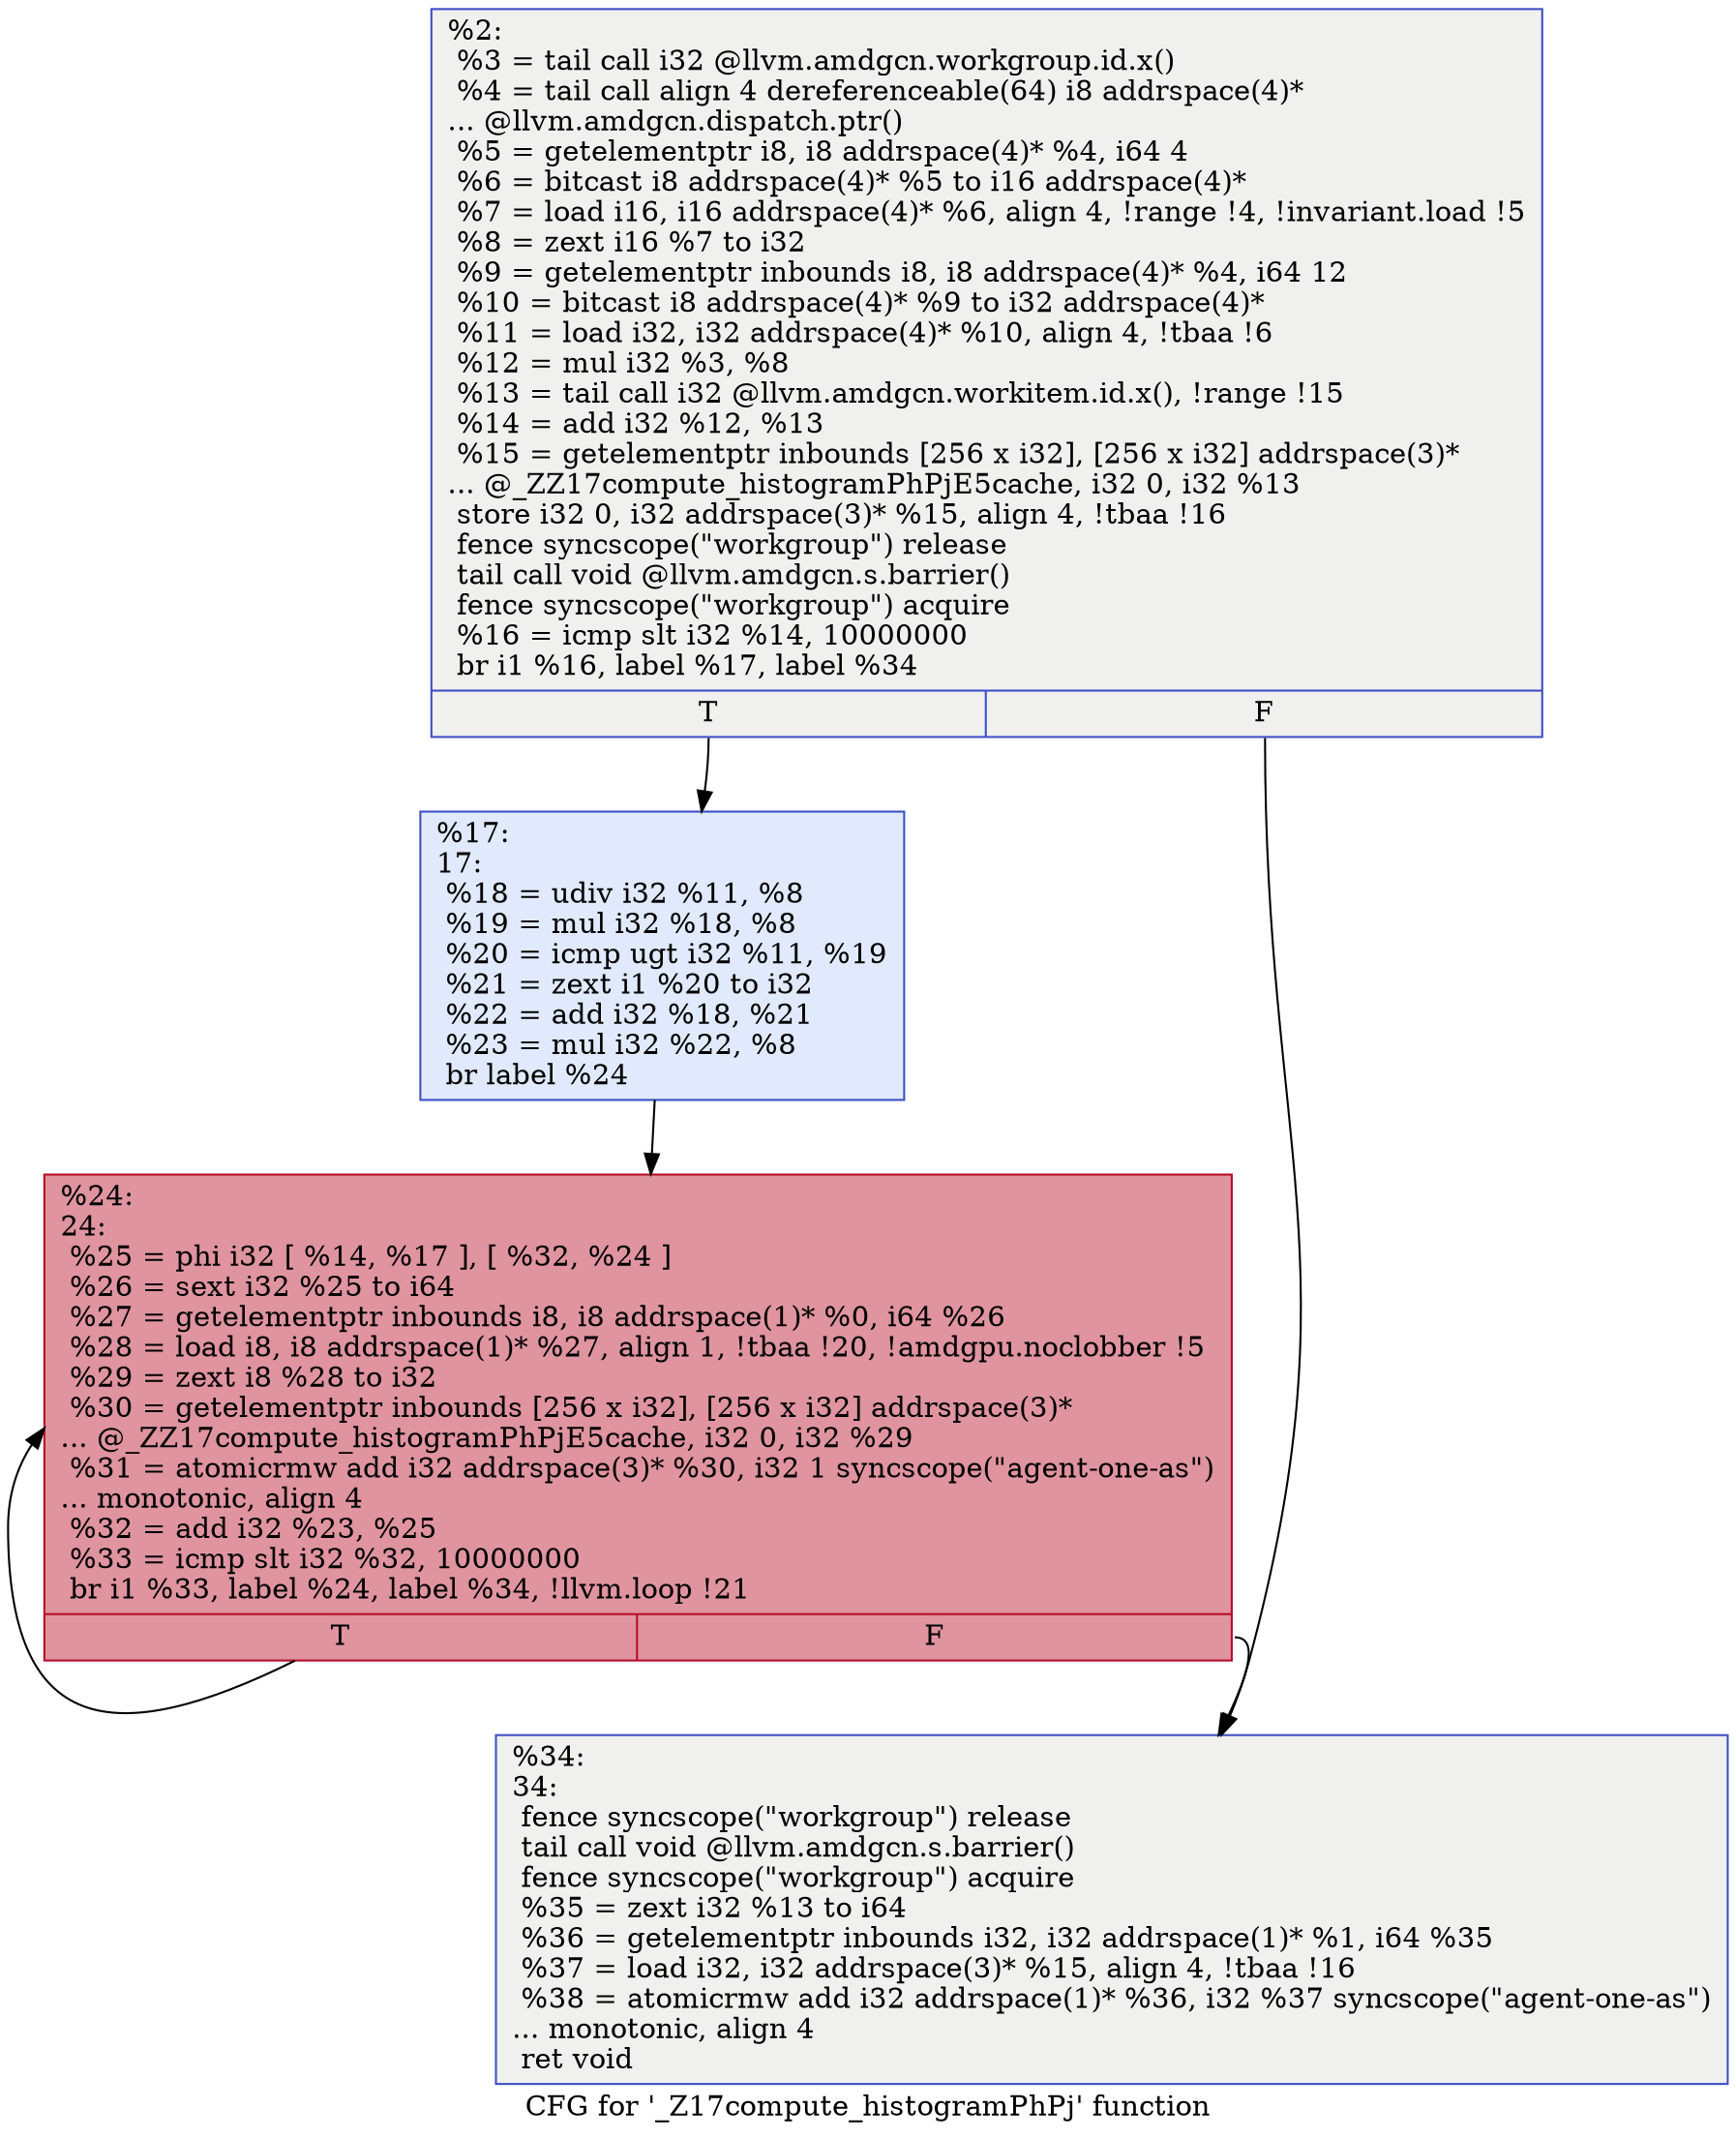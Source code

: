digraph "CFG for '_Z17compute_histogramPhPj' function" {
	label="CFG for '_Z17compute_histogramPhPj' function";

	Node0x5e08300 [shape=record,color="#3d50c3ff", style=filled, fillcolor="#dedcdb70",label="{%2:\l  %3 = tail call i32 @llvm.amdgcn.workgroup.id.x()\l  %4 = tail call align 4 dereferenceable(64) i8 addrspace(4)*\l... @llvm.amdgcn.dispatch.ptr()\l  %5 = getelementptr i8, i8 addrspace(4)* %4, i64 4\l  %6 = bitcast i8 addrspace(4)* %5 to i16 addrspace(4)*\l  %7 = load i16, i16 addrspace(4)* %6, align 4, !range !4, !invariant.load !5\l  %8 = zext i16 %7 to i32\l  %9 = getelementptr inbounds i8, i8 addrspace(4)* %4, i64 12\l  %10 = bitcast i8 addrspace(4)* %9 to i32 addrspace(4)*\l  %11 = load i32, i32 addrspace(4)* %10, align 4, !tbaa !6\l  %12 = mul i32 %3, %8\l  %13 = tail call i32 @llvm.amdgcn.workitem.id.x(), !range !15\l  %14 = add i32 %12, %13\l  %15 = getelementptr inbounds [256 x i32], [256 x i32] addrspace(3)*\l... @_ZZ17compute_histogramPhPjE5cache, i32 0, i32 %13\l  store i32 0, i32 addrspace(3)* %15, align 4, !tbaa !16\l  fence syncscope(\"workgroup\") release\l  tail call void @llvm.amdgcn.s.barrier()\l  fence syncscope(\"workgroup\") acquire\l  %16 = icmp slt i32 %14, 10000000\l  br i1 %16, label %17, label %34\l|{<s0>T|<s1>F}}"];
	Node0x5e08300:s0 -> Node0x5e09cf0;
	Node0x5e08300:s1 -> Node0x5e0abe0;
	Node0x5e09cf0 [shape=record,color="#3d50c3ff", style=filled, fillcolor="#b9d0f970",label="{%17:\l17:                                               \l  %18 = udiv i32 %11, %8\l  %19 = mul i32 %18, %8\l  %20 = icmp ugt i32 %11, %19\l  %21 = zext i1 %20 to i32\l  %22 = add i32 %18, %21\l  %23 = mul i32 %22, %8\l  br label %24\l}"];
	Node0x5e09cf0 -> Node0x5e0b060;
	Node0x5e0b060 [shape=record,color="#b70d28ff", style=filled, fillcolor="#b70d2870",label="{%24:\l24:                                               \l  %25 = phi i32 [ %14, %17 ], [ %32, %24 ]\l  %26 = sext i32 %25 to i64\l  %27 = getelementptr inbounds i8, i8 addrspace(1)* %0, i64 %26\l  %28 = load i8, i8 addrspace(1)* %27, align 1, !tbaa !20, !amdgpu.noclobber !5\l  %29 = zext i8 %28 to i32\l  %30 = getelementptr inbounds [256 x i32], [256 x i32] addrspace(3)*\l... @_ZZ17compute_histogramPhPjE5cache, i32 0, i32 %29\l  %31 = atomicrmw add i32 addrspace(3)* %30, i32 1 syncscope(\"agent-one-as\")\l... monotonic, align 4\l  %32 = add i32 %23, %25\l  %33 = icmp slt i32 %32, 10000000\l  br i1 %33, label %24, label %34, !llvm.loop !21\l|{<s0>T|<s1>F}}"];
	Node0x5e0b060:s0 -> Node0x5e0b060;
	Node0x5e0b060:s1 -> Node0x5e0abe0;
	Node0x5e0abe0 [shape=record,color="#3d50c3ff", style=filled, fillcolor="#dedcdb70",label="{%34:\l34:                                               \l  fence syncscope(\"workgroup\") release\l  tail call void @llvm.amdgcn.s.barrier()\l  fence syncscope(\"workgroup\") acquire\l  %35 = zext i32 %13 to i64\l  %36 = getelementptr inbounds i32, i32 addrspace(1)* %1, i64 %35\l  %37 = load i32, i32 addrspace(3)* %15, align 4, !tbaa !16\l  %38 = atomicrmw add i32 addrspace(1)* %36, i32 %37 syncscope(\"agent-one-as\")\l... monotonic, align 4\l  ret void\l}"];
}
